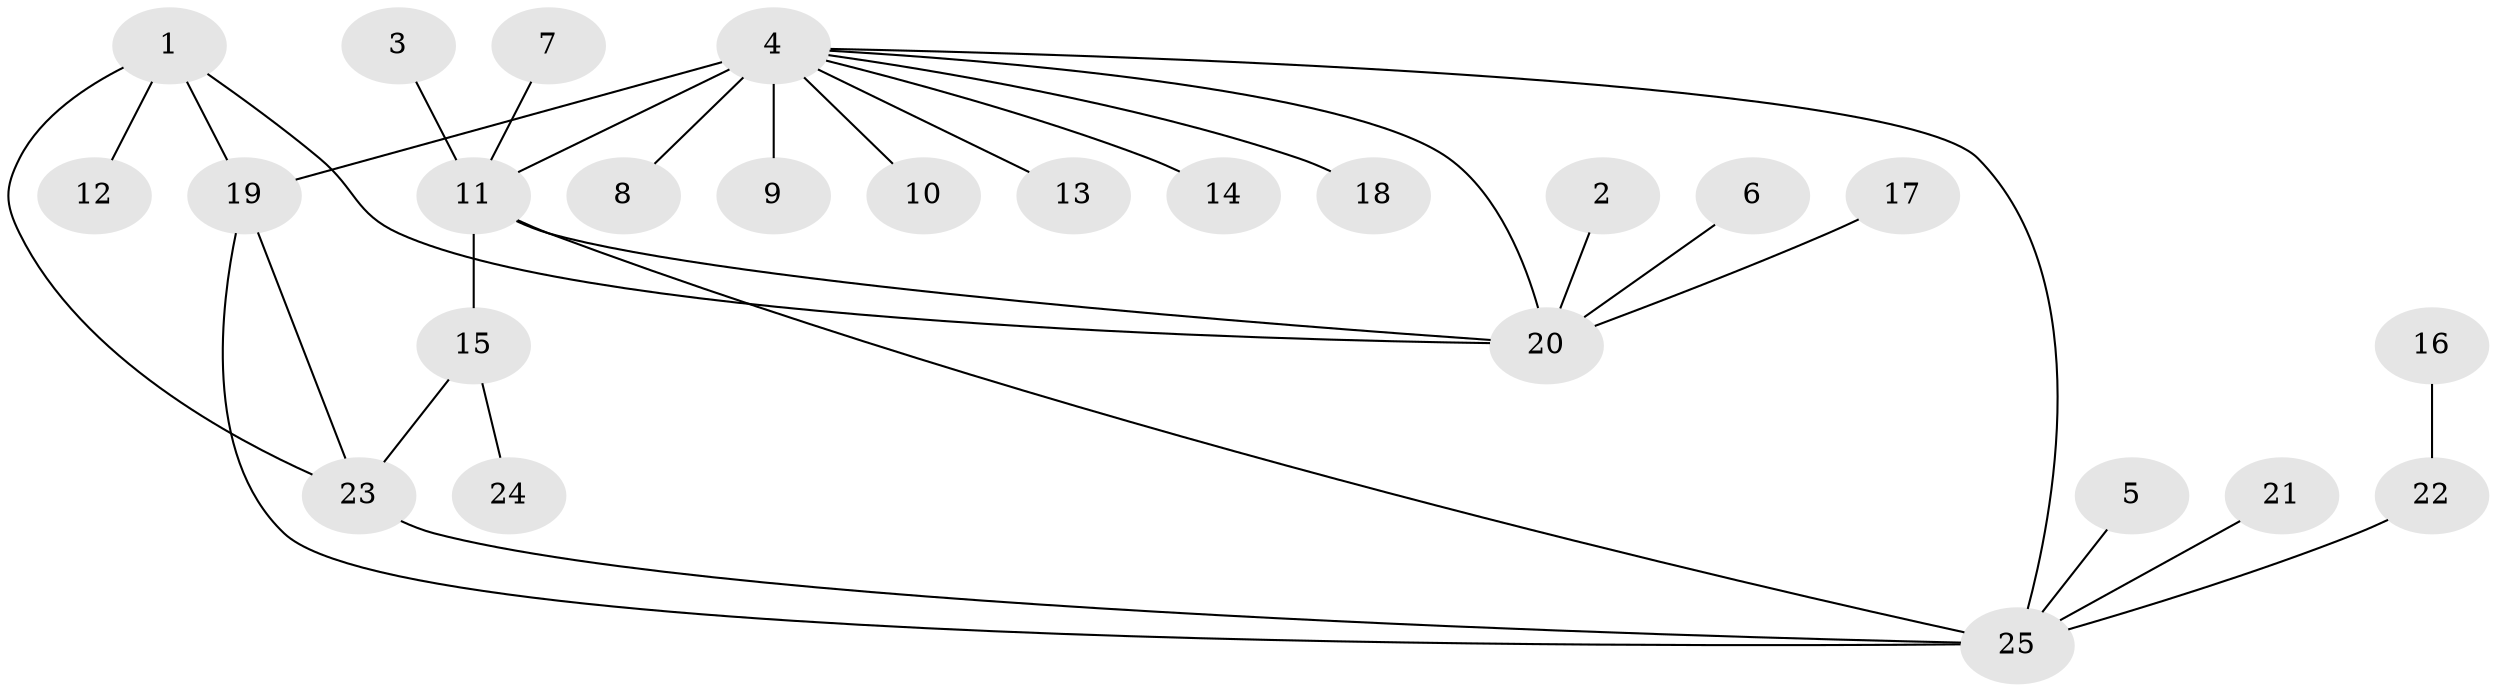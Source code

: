 // original degree distribution, {5: 0.061224489795918366, 7: 0.04081632653061224, 11: 0.02040816326530612, 2: 0.20408163265306123, 3: 0.08163265306122448, 8: 0.02040816326530612, 6: 0.02040816326530612, 1: 0.5306122448979592, 4: 0.02040816326530612}
// Generated by graph-tools (version 1.1) at 2025/50/03/09/25 03:50:41]
// undirected, 25 vertices, 31 edges
graph export_dot {
graph [start="1"]
  node [color=gray90,style=filled];
  1;
  2;
  3;
  4;
  5;
  6;
  7;
  8;
  9;
  10;
  11;
  12;
  13;
  14;
  15;
  16;
  17;
  18;
  19;
  20;
  21;
  22;
  23;
  24;
  25;
  1 -- 12 [weight=1.0];
  1 -- 19 [weight=1.0];
  1 -- 20 [weight=1.0];
  1 -- 23 [weight=1.0];
  2 -- 20 [weight=1.0];
  3 -- 11 [weight=1.0];
  4 -- 8 [weight=1.0];
  4 -- 9 [weight=1.0];
  4 -- 10 [weight=1.0];
  4 -- 11 [weight=1.0];
  4 -- 13 [weight=1.0];
  4 -- 14 [weight=1.0];
  4 -- 18 [weight=1.0];
  4 -- 19 [weight=4.0];
  4 -- 20 [weight=1.0];
  4 -- 25 [weight=1.0];
  5 -- 25 [weight=1.0];
  6 -- 20 [weight=1.0];
  7 -- 11 [weight=1.0];
  11 -- 15 [weight=1.0];
  11 -- 20 [weight=1.0];
  11 -- 25 [weight=1.0];
  15 -- 23 [weight=1.0];
  15 -- 24 [weight=1.0];
  16 -- 22 [weight=1.0];
  17 -- 20 [weight=1.0];
  19 -- 23 [weight=1.0];
  19 -- 25 [weight=1.0];
  21 -- 25 [weight=1.0];
  22 -- 25 [weight=1.0];
  23 -- 25 [weight=1.0];
}
